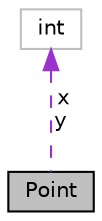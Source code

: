 digraph "Point"
{
 // INTERACTIVE_SVG=YES
 // LATEX_PDF_SIZE
  edge [fontname="Helvetica",fontsize="10",labelfontname="Helvetica",labelfontsize="10"];
  node [fontname="Helvetica",fontsize="10",shape=record];
  Node1 [label="Point",height=0.2,width=0.4,color="black", fillcolor="grey75", style="filled", fontcolor="black",tooltip="Represents a point with x and y coordinates."];
  Node2 -> Node1 [dir="back",color="darkorchid3",fontsize="10",style="dashed",label=" x\ny" ,fontname="Helvetica"];
  Node2 [label="int",height=0.2,width=0.4,color="grey75", fillcolor="white", style="filled",tooltip=" "];
}
